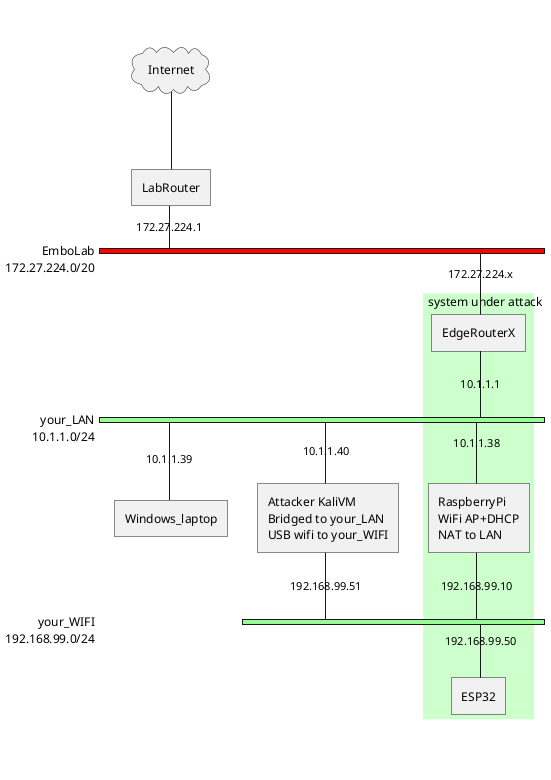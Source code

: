 @startuml
nwdiag {
   group {
    color = "#CCFFCC";
    description = "system under attack"
    EdgeRouterX;
    RaspberryPi;
    ESP32;
  }
  
  Internet [shape=cloud]
  Internet -- LabRouter
  network EmboLab {
    address = "172.27.224.0/20"
    LabRouter [address = "172.27.224.1"]
    EdgeRouterX [address = "172.27.224.x"]
    color=red
  }
  network your_LAN {
    color=palegreen
    address = "10.1.1.0/24"
    EdgeRouterX [address = "10.1.1.1"]
    RaspberryPi [address = "10.1.1.38"]
    Windows_laptop [address = "10.1.1.39"]
    KaliVM [address = "10.1.1.40",description="Attacker KaliVM\nBridged to your_LAN\nUSB wifi to your_WIFI"]
  }

  network your_WIFI {
    color=palegreen
    address = "192.168.99.0/24"
    RaspberryPi [address = "192.168.99.10",description="RaspberryPi\nWiFi AP+DHCP\nNAT to LAN"]
    ESP32 [address = "192.168.99.50"]
    KaliVM [address = "192.168.99.51"]
  }
}
@enduml
